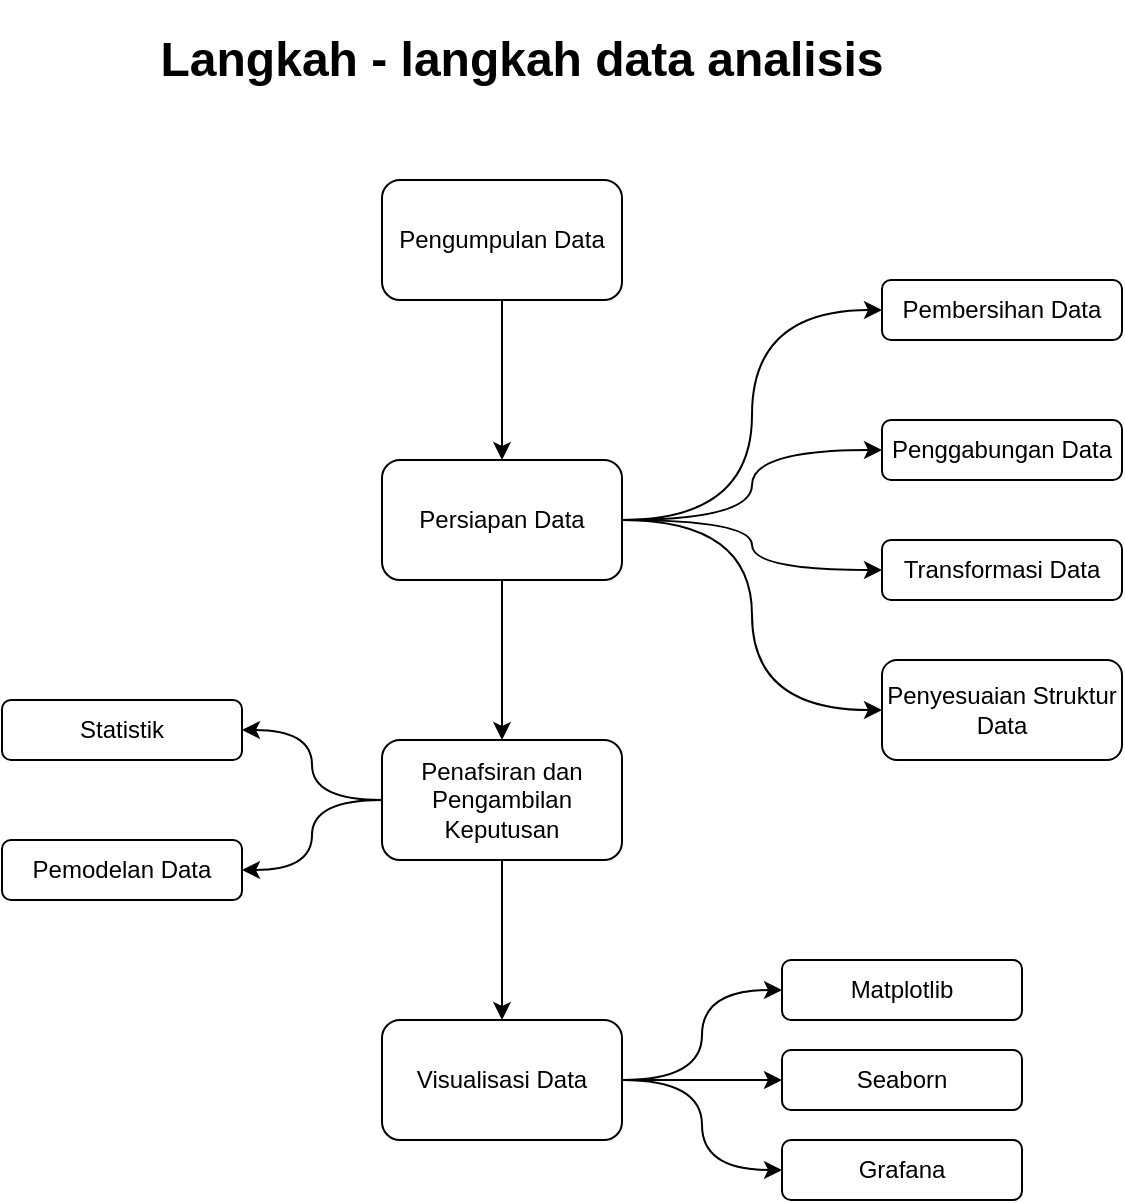 <mxfile>
    <diagram id="AZzgUNbcMH4wGlny6T0v" name="Page-1">
        <mxGraphModel dx="761" dy="664" grid="1" gridSize="10" guides="1" tooltips="1" connect="1" arrows="1" fold="1" page="1" pageScale="1" pageWidth="1920" pageHeight="1200" math="0" shadow="0">
            <root>
                <mxCell id="0"/>
                <mxCell id="1" parent="0"/>
                <mxCell id="7" value="" style="edgeStyle=none;html=1;" edge="1" parent="1" source="3" target="6">
                    <mxGeometry relative="1" as="geometry"/>
                </mxCell>
                <mxCell id="3" value="Pengumpulan Data" style="rounded=1;whiteSpace=wrap;html=1;" vertex="1" parent="1">
                    <mxGeometry x="400" y="100" width="120" height="60" as="geometry"/>
                </mxCell>
                <mxCell id="4" value="&lt;h1&gt;Langkah - langkah data analisis&lt;/h1&gt;" style="text;html=1;strokeColor=none;fillColor=none;spacing=5;spacingTop=-20;whiteSpace=wrap;overflow=hidden;rounded=0;align=center;" vertex="1" parent="1">
                    <mxGeometry x="270" y="20" width="400" height="40" as="geometry"/>
                </mxCell>
                <mxCell id="12" style="edgeStyle=orthogonalEdgeStyle;html=1;entryX=0;entryY=0.5;entryDx=0;entryDy=0;curved=1;" edge="1" parent="1" source="6" target="8">
                    <mxGeometry relative="1" as="geometry"/>
                </mxCell>
                <mxCell id="13" style="edgeStyle=orthogonalEdgeStyle;curved=1;html=1;entryX=0;entryY=0.5;entryDx=0;entryDy=0;" edge="1" parent="1" source="6" target="11">
                    <mxGeometry relative="1" as="geometry"/>
                </mxCell>
                <mxCell id="14" style="edgeStyle=orthogonalEdgeStyle;curved=1;html=1;" edge="1" parent="1" source="6" target="9">
                    <mxGeometry relative="1" as="geometry"/>
                </mxCell>
                <mxCell id="15" style="edgeStyle=orthogonalEdgeStyle;curved=1;html=1;entryX=0;entryY=0.5;entryDx=0;entryDy=0;" edge="1" parent="1" source="6" target="10">
                    <mxGeometry relative="1" as="geometry"/>
                </mxCell>
                <mxCell id="17" value="" style="edgeStyle=orthogonalEdgeStyle;curved=1;html=1;" edge="1" parent="1" source="6" target="16">
                    <mxGeometry relative="1" as="geometry"/>
                </mxCell>
                <mxCell id="6" value="Persiapan Data" style="rounded=1;whiteSpace=wrap;html=1;" vertex="1" parent="1">
                    <mxGeometry x="400" y="240" width="120" height="60" as="geometry"/>
                </mxCell>
                <mxCell id="8" value="Pembersihan Data" style="rounded=1;whiteSpace=wrap;html=1;" vertex="1" parent="1">
                    <mxGeometry x="650" y="150" width="120" height="30" as="geometry"/>
                </mxCell>
                <mxCell id="9" value="Penggabungan Data" style="rounded=1;whiteSpace=wrap;html=1;" vertex="1" parent="1">
                    <mxGeometry x="650" y="220" width="120" height="30" as="geometry"/>
                </mxCell>
                <mxCell id="10" value="Transformasi Data" style="rounded=1;whiteSpace=wrap;html=1;" vertex="1" parent="1">
                    <mxGeometry x="650" y="280" width="120" height="30" as="geometry"/>
                </mxCell>
                <mxCell id="11" value="Penyesuaian Struktur Data" style="rounded=1;whiteSpace=wrap;html=1;" vertex="1" parent="1">
                    <mxGeometry x="650" y="340" width="120" height="50" as="geometry"/>
                </mxCell>
                <mxCell id="19" value="" style="edgeStyle=orthogonalEdgeStyle;curved=1;html=1;" edge="1" parent="1" source="16" target="18">
                    <mxGeometry relative="1" as="geometry"/>
                </mxCell>
                <mxCell id="21" style="edgeStyle=orthogonalEdgeStyle;curved=1;html=1;entryX=1;entryY=0.5;entryDx=0;entryDy=0;" edge="1" parent="1" source="16" target="20">
                    <mxGeometry relative="1" as="geometry"/>
                </mxCell>
                <mxCell id="23" value="" style="edgeStyle=orthogonalEdgeStyle;curved=1;html=1;" edge="1" parent="1" source="16" target="22">
                    <mxGeometry relative="1" as="geometry"/>
                </mxCell>
                <mxCell id="16" value="Penafsiran dan Pengambilan Keputusan" style="whiteSpace=wrap;html=1;rounded=1;" vertex="1" parent="1">
                    <mxGeometry x="400" y="380" width="120" height="60" as="geometry"/>
                </mxCell>
                <mxCell id="18" value="Statistik" style="whiteSpace=wrap;html=1;rounded=1;" vertex="1" parent="1">
                    <mxGeometry x="210" y="360" width="120" height="30" as="geometry"/>
                </mxCell>
                <mxCell id="20" value="Pemodelan Data" style="whiteSpace=wrap;html=1;rounded=1;" vertex="1" parent="1">
                    <mxGeometry x="210" y="430" width="120" height="30" as="geometry"/>
                </mxCell>
                <mxCell id="25" value="" style="edgeStyle=orthogonalEdgeStyle;curved=1;html=1;" edge="1" parent="1" source="22" target="24">
                    <mxGeometry relative="1" as="geometry"/>
                </mxCell>
                <mxCell id="28" style="edgeStyle=orthogonalEdgeStyle;curved=1;html=1;entryX=0;entryY=0.5;entryDx=0;entryDy=0;" edge="1" parent="1" source="22" target="27">
                    <mxGeometry relative="1" as="geometry"/>
                </mxCell>
                <mxCell id="29" style="edgeStyle=orthogonalEdgeStyle;curved=1;html=1;entryX=0;entryY=0.5;entryDx=0;entryDy=0;" edge="1" parent="1" source="22" target="26">
                    <mxGeometry relative="1" as="geometry"/>
                </mxCell>
                <mxCell id="22" value="Visualisasi Data" style="whiteSpace=wrap;html=1;rounded=1;" vertex="1" parent="1">
                    <mxGeometry x="400" y="520" width="120" height="60" as="geometry"/>
                </mxCell>
                <mxCell id="24" value="Matplotlib" style="whiteSpace=wrap;html=1;rounded=1;" vertex="1" parent="1">
                    <mxGeometry x="600" y="490" width="120" height="30" as="geometry"/>
                </mxCell>
                <mxCell id="26" value="Seaborn" style="whiteSpace=wrap;html=1;rounded=1;" vertex="1" parent="1">
                    <mxGeometry x="600" y="535" width="120" height="30" as="geometry"/>
                </mxCell>
                <mxCell id="27" value="Grafana" style="whiteSpace=wrap;html=1;rounded=1;" vertex="1" parent="1">
                    <mxGeometry x="600" y="580" width="120" height="30" as="geometry"/>
                </mxCell>
            </root>
        </mxGraphModel>
    </diagram>
</mxfile>